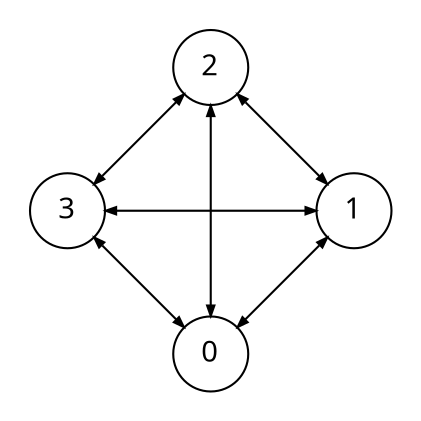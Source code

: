 digraph {
    node [shape=circle, fontname="Operator Mono"];
    edge [arrowsize=0.5];
    layout=circo;
    pad=0.2;

    0 [label="0"];
    1 [label="1"];
    2 [label="2"];
    3 [label="3"];

    0 -> 1 [dir="both"];
    0 -> 2 [dir="both"];
    0 -> 3 [dir="both"];
    1 -> 2 [dir="both"];
    1 -> 3 [dir="both"];
    2 -> 3 [dir="both"];
}